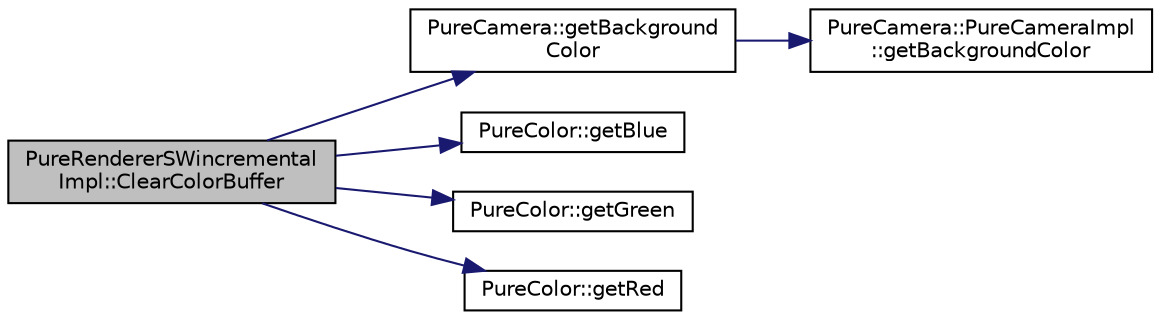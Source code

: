 digraph "PureRendererSWincrementalImpl::ClearColorBuffer"
{
 // LATEX_PDF_SIZE
  edge [fontname="Helvetica",fontsize="10",labelfontname="Helvetica",labelfontsize="10"];
  node [fontname="Helvetica",fontsize="10",shape=record];
  rankdir="LR";
  Node1 [label="PureRendererSWincremental\lImpl::ClearColorBuffer",height=0.2,width=0.4,color="black", fillcolor="grey75", style="filled", fontcolor="black",tooltip=" "];
  Node1 -> Node2 [color="midnightblue",fontsize="10",style="solid",fontname="Helvetica"];
  Node2 [label="PureCamera::getBackground\lColor",height=0.2,width=0.4,color="black", fillcolor="white", style="filled",URL="$class_pure_camera.html#a49d634d706b7d98bcf653cbbee2f40fa",tooltip="Gets camera background color."];
  Node2 -> Node3 [color="midnightblue",fontsize="10",style="solid",fontname="Helvetica"];
  Node3 [label="PureCamera::PureCameraImpl\l::getBackgroundColor",height=0.2,width=0.4,color="black", fillcolor="white", style="filled",URL="$class_pure_camera_1_1_pure_camera_impl.html#a0c98020f1d3221fa3f46e57c95db982e",tooltip=" "];
  Node1 -> Node4 [color="midnightblue",fontsize="10",style="solid",fontname="Helvetica"];
  Node4 [label="PureColor::getBlue",height=0.2,width=0.4,color="black", fillcolor="white", style="filled",URL="$class_pure_color.html#a9193a213fc8bd16091fb415f7138cc47",tooltip="Gets blue component."];
  Node1 -> Node5 [color="midnightblue",fontsize="10",style="solid",fontname="Helvetica"];
  Node5 [label="PureColor::getGreen",height=0.2,width=0.4,color="black", fillcolor="white", style="filled",URL="$class_pure_color.html#aa959cebaa77e7054982fb713835090d9",tooltip="Gets green component."];
  Node1 -> Node6 [color="midnightblue",fontsize="10",style="solid",fontname="Helvetica"];
  Node6 [label="PureColor::getRed",height=0.2,width=0.4,color="black", fillcolor="white", style="filled",URL="$class_pure_color.html#ad6bf028ebc738488e1edc45081823e20",tooltip="Gets red component."];
}
